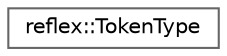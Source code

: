 digraph "Graphical Class Hierarchy"
{
 // LATEX_PDF_SIZE
  bgcolor="transparent";
  edge [fontname=Helvetica,fontsize=10,labelfontname=Helvetica,labelfontsize=10];
  node [fontname=Helvetica,fontsize=10,shape=box,height=0.2,width=0.4];
  rankdir="LR";
  Node0 [id="Node000000",label="reflex::TokenType",height=0.2,width=0.4,color="grey40", fillcolor="white", style="filled",URL="$classreflex_1_1TokenType.html",tooltip=" "];
}
